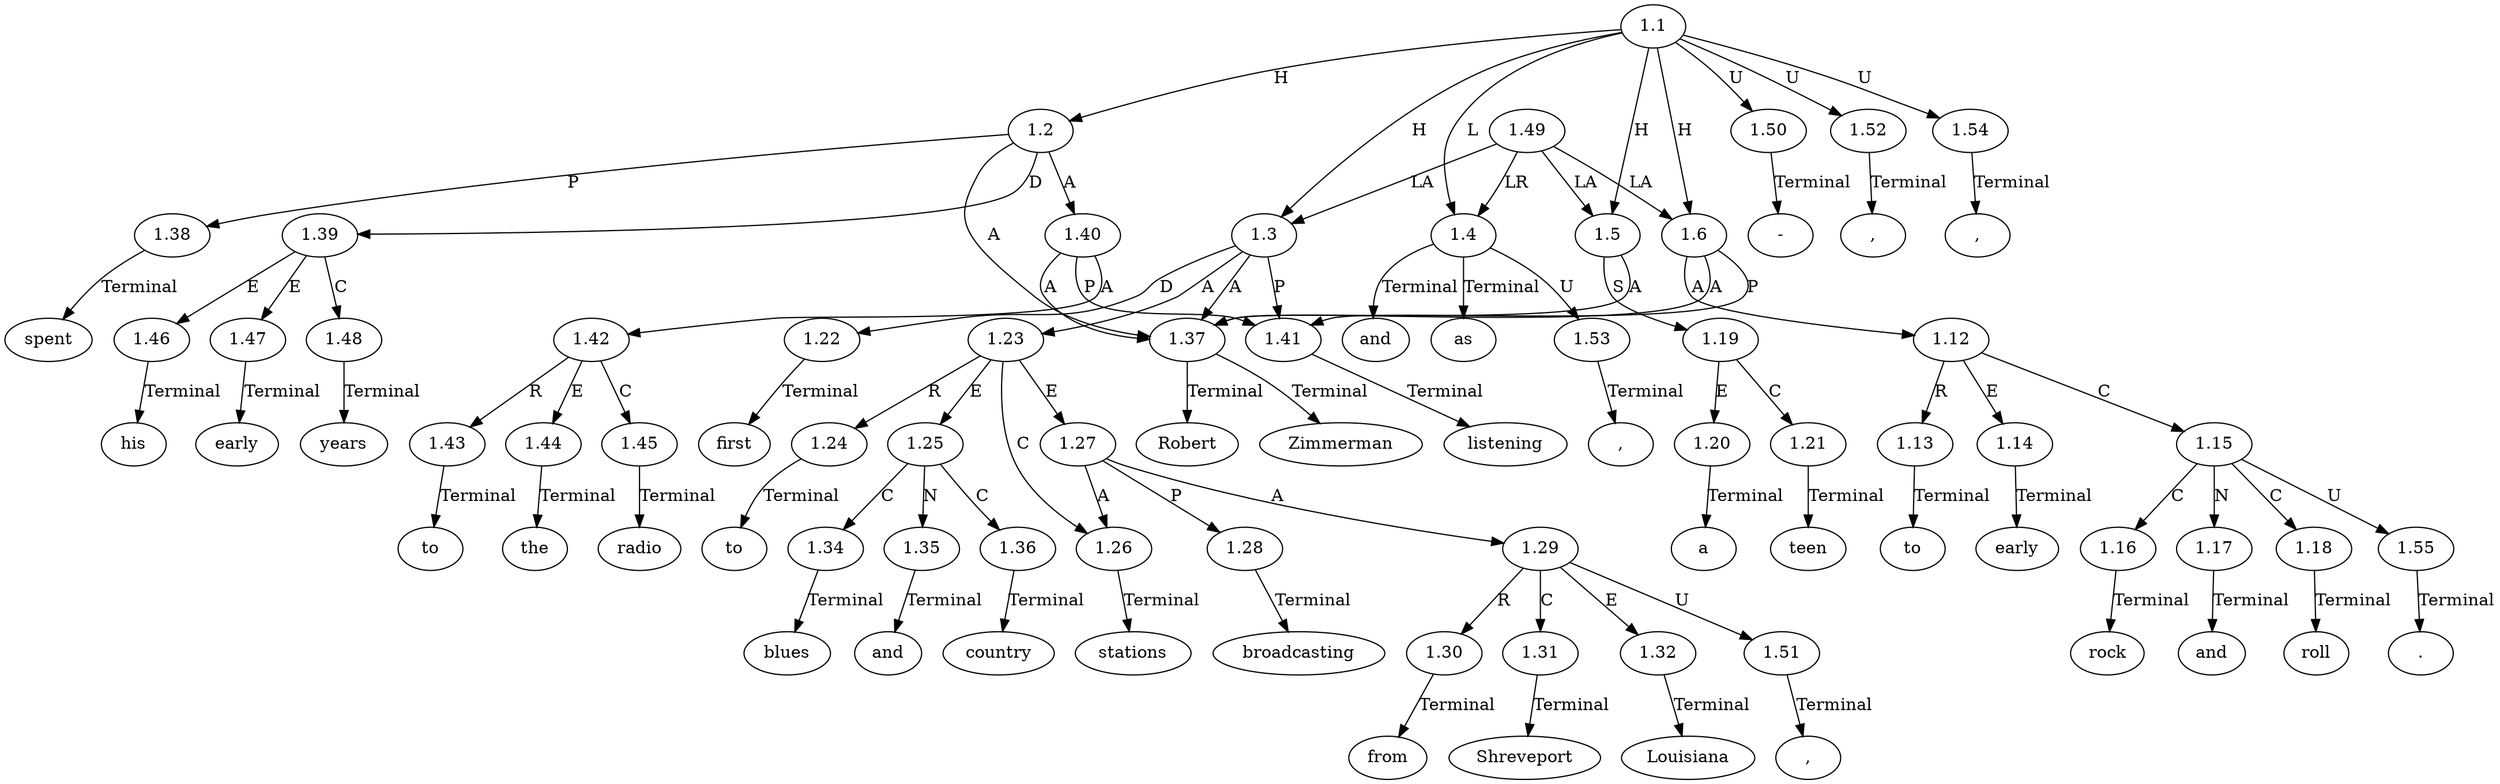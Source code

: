 // Graph
digraph {
	0.1 [label=Robert ordering=out]
	0.10 [label=radio ordering=out]
	0.11 [label="-" ordering=out]
	0.12 [label=first ordering=out]
	0.13 [label=to ordering=out]
	0.14 [label=blues ordering=out]
	0.15 [label=and ordering=out]
	0.16 [label=country ordering=out]
	0.17 [label=stations ordering=out]
	0.18 [label=broadcasting ordering=out]
	0.19 [label=from ordering=out]
	0.2 [label=Zimmerman ordering=out]
	0.20 [label=Shreveport ordering=out]
	0.21 [label="," ordering=out]
	0.22 [label=Louisiana ordering=out]
	0.23 [label="," ordering=out]
	0.24 [label=and ordering=out]
	0.25 [label="," ordering=out]
	0.26 [label=as ordering=out]
	0.27 [label=a ordering=out]
	0.28 [label=teen ordering=out]
	0.29 [label="," ordering=out]
	0.3 [label=spent ordering=out]
	0.30 [label=to ordering=out]
	0.31 [label=early ordering=out]
	0.32 [label=rock ordering=out]
	0.33 [label=and ordering=out]
	0.34 [label=roll ordering=out]
	0.35 [label="." ordering=out]
	0.4 [label=his ordering=out]
	0.5 [label=early ordering=out]
	0.6 [label=years ordering=out]
	0.7 [label=listening ordering=out]
	0.8 [label=to ordering=out]
	0.9 [label=the ordering=out]
	1.1 [label=1.1 ordering=out]
	1.2 [label=1.2 ordering=out]
	1.3 [label=1.3 ordering=out]
	1.4 [label=1.4 ordering=out]
	1.5 [label=1.5 ordering=out]
	1.6 [label=1.6 ordering=out]
	1.12 [label=1.12 ordering=out]
	1.13 [label=1.13 ordering=out]
	1.14 [label=1.14 ordering=out]
	1.15 [label=1.15 ordering=out]
	1.16 [label=1.16 ordering=out]
	1.17 [label=1.17 ordering=out]
	1.18 [label=1.18 ordering=out]
	1.19 [label=1.19 ordering=out]
	1.20 [label=1.20 ordering=out]
	1.21 [label=1.21 ordering=out]
	1.22 [label=1.22 ordering=out]
	1.23 [label=1.23 ordering=out]
	1.24 [label=1.24 ordering=out]
	1.25 [label=1.25 ordering=out]
	1.26 [label=1.26 ordering=out]
	1.27 [label=1.27 ordering=out]
	1.28 [label=1.28 ordering=out]
	1.29 [label=1.29 ordering=out]
	1.30 [label=1.30 ordering=out]
	1.31 [label=1.31 ordering=out]
	1.32 [label=1.32 ordering=out]
	1.34 [label=1.34 ordering=out]
	1.35 [label=1.35 ordering=out]
	1.36 [label=1.36 ordering=out]
	1.37 [label=1.37 ordering=out]
	1.38 [label=1.38 ordering=out]
	1.39 [label=1.39 ordering=out]
	1.40 [label=1.40 ordering=out]
	1.41 [label=1.41 ordering=out]
	1.42 [label=1.42 ordering=out]
	1.43 [label=1.43 ordering=out]
	1.44 [label=1.44 ordering=out]
	1.45 [label=1.45 ordering=out]
	1.46 [label=1.46 ordering=out]
	1.47 [label=1.47 ordering=out]
	1.48 [label=1.48 ordering=out]
	1.49 [label=1.49 ordering=out]
	1.50 [label=1.50 ordering=out]
	1.51 [label=1.51 ordering=out]
	1.52 [label=1.52 ordering=out]
	1.53 [label=1.53 ordering=out]
	1.54 [label=1.54 ordering=out]
	1.55 [label=1.55 ordering=out]
	1.1 -> 1.2 [label=H ordering=out]
	1.1 -> 1.3 [label=H ordering=out]
	1.1 -> 1.4 [label=L ordering=out]
	1.1 -> 1.5 [label=H ordering=out]
	1.1 -> 1.6 [label=H ordering=out]
	1.1 -> 1.50 [label=U ordering=out]
	1.1 -> 1.52 [label=U ordering=out]
	1.1 -> 1.54 [label=U ordering=out]
	1.2 -> 1.37 [label=A ordering=out]
	1.2 -> 1.38 [label=P ordering=out]
	1.2 -> 1.39 [label=D ordering=out]
	1.2 -> 1.40 [label=A ordering=out]
	1.3 -> 1.22 [label=D ordering=out]
	1.3 -> 1.23 [label=A ordering=out]
	1.3 -> 1.37 [label=A ordering=out]
	1.3 -> 1.41 [label=P ordering=out]
	1.4 -> 0.24 [label=Terminal ordering=out]
	1.4 -> 0.26 [label=Terminal ordering=out]
	1.4 -> 1.53 [label=U ordering=out]
	1.5 -> 1.19 [label=S ordering=out]
	1.5 -> 1.37 [label=A ordering=out]
	1.6 -> 1.12 [label=A ordering=out]
	1.6 -> 1.37 [label=A ordering=out]
	1.6 -> 1.41 [label=P ordering=out]
	1.12 -> 1.13 [label=R ordering=out]
	1.12 -> 1.14 [label=E ordering=out]
	1.12 -> 1.15 [label=C ordering=out]
	1.13 -> 0.30 [label=Terminal ordering=out]
	1.14 -> 0.31 [label=Terminal ordering=out]
	1.15 -> 1.16 [label=C ordering=out]
	1.15 -> 1.17 [label=N ordering=out]
	1.15 -> 1.18 [label=C ordering=out]
	1.15 -> 1.55 [label=U ordering=out]
	1.16 -> 0.32 [label=Terminal ordering=out]
	1.17 -> 0.33 [label=Terminal ordering=out]
	1.18 -> 0.34 [label=Terminal ordering=out]
	1.19 -> 1.20 [label=E ordering=out]
	1.19 -> 1.21 [label=C ordering=out]
	1.20 -> 0.27 [label=Terminal ordering=out]
	1.21 -> 0.28 [label=Terminal ordering=out]
	1.22 -> 0.12 [label=Terminal ordering=out]
	1.23 -> 1.24 [label=R ordering=out]
	1.23 -> 1.25 [label=E ordering=out]
	1.23 -> 1.26 [label=C ordering=out]
	1.23 -> 1.27 [label=E ordering=out]
	1.24 -> 0.13 [label=Terminal ordering=out]
	1.25 -> 1.34 [label=C ordering=out]
	1.25 -> 1.35 [label=N ordering=out]
	1.25 -> 1.36 [label=C ordering=out]
	1.26 -> 0.17 [label=Terminal ordering=out]
	1.27 -> 1.26 [label=A ordering=out]
	1.27 -> 1.28 [label=P ordering=out]
	1.27 -> 1.29 [label=A ordering=out]
	1.28 -> 0.18 [label=Terminal ordering=out]
	1.29 -> 1.30 [label=R ordering=out]
	1.29 -> 1.31 [label=C ordering=out]
	1.29 -> 1.32 [label=E ordering=out]
	1.29 -> 1.51 [label=U ordering=out]
	1.30 -> 0.19 [label=Terminal ordering=out]
	1.31 -> 0.20 [label=Terminal ordering=out]
	1.32 -> 0.22 [label=Terminal ordering=out]
	1.34 -> 0.14 [label=Terminal ordering=out]
	1.35 -> 0.15 [label=Terminal ordering=out]
	1.36 -> 0.16 [label=Terminal ordering=out]
	1.37 -> 0.1 [label=Terminal ordering=out]
	1.37 -> 0.2 [label=Terminal ordering=out]
	1.38 -> 0.3 [label=Terminal ordering=out]
	1.39 -> 1.46 [label=E ordering=out]
	1.39 -> 1.47 [label=E ordering=out]
	1.39 -> 1.48 [label=C ordering=out]
	1.40 -> 1.37 [label=A ordering=out]
	1.40 -> 1.41 [label=P ordering=out]
	1.40 -> 1.42 [label=A ordering=out]
	1.41 -> 0.7 [label=Terminal ordering=out]
	1.42 -> 1.43 [label=R ordering=out]
	1.42 -> 1.44 [label=E ordering=out]
	1.42 -> 1.45 [label=C ordering=out]
	1.43 -> 0.8 [label=Terminal ordering=out]
	1.44 -> 0.9 [label=Terminal ordering=out]
	1.45 -> 0.10 [label=Terminal ordering=out]
	1.46 -> 0.4 [label=Terminal ordering=out]
	1.47 -> 0.5 [label=Terminal ordering=out]
	1.48 -> 0.6 [label=Terminal ordering=out]
	1.49 -> 1.3 [label=LA ordering=out]
	1.49 -> 1.4 [label=LR ordering=out]
	1.49 -> 1.5 [label=LA ordering=out]
	1.49 -> 1.6 [label=LA ordering=out]
	1.50 -> 0.11 [label=Terminal ordering=out]
	1.51 -> 0.21 [label=Terminal ordering=out]
	1.52 -> 0.23 [label=Terminal ordering=out]
	1.53 -> 0.25 [label=Terminal ordering=out]
	1.54 -> 0.29 [label=Terminal ordering=out]
	1.55 -> 0.35 [label=Terminal ordering=out]
}

